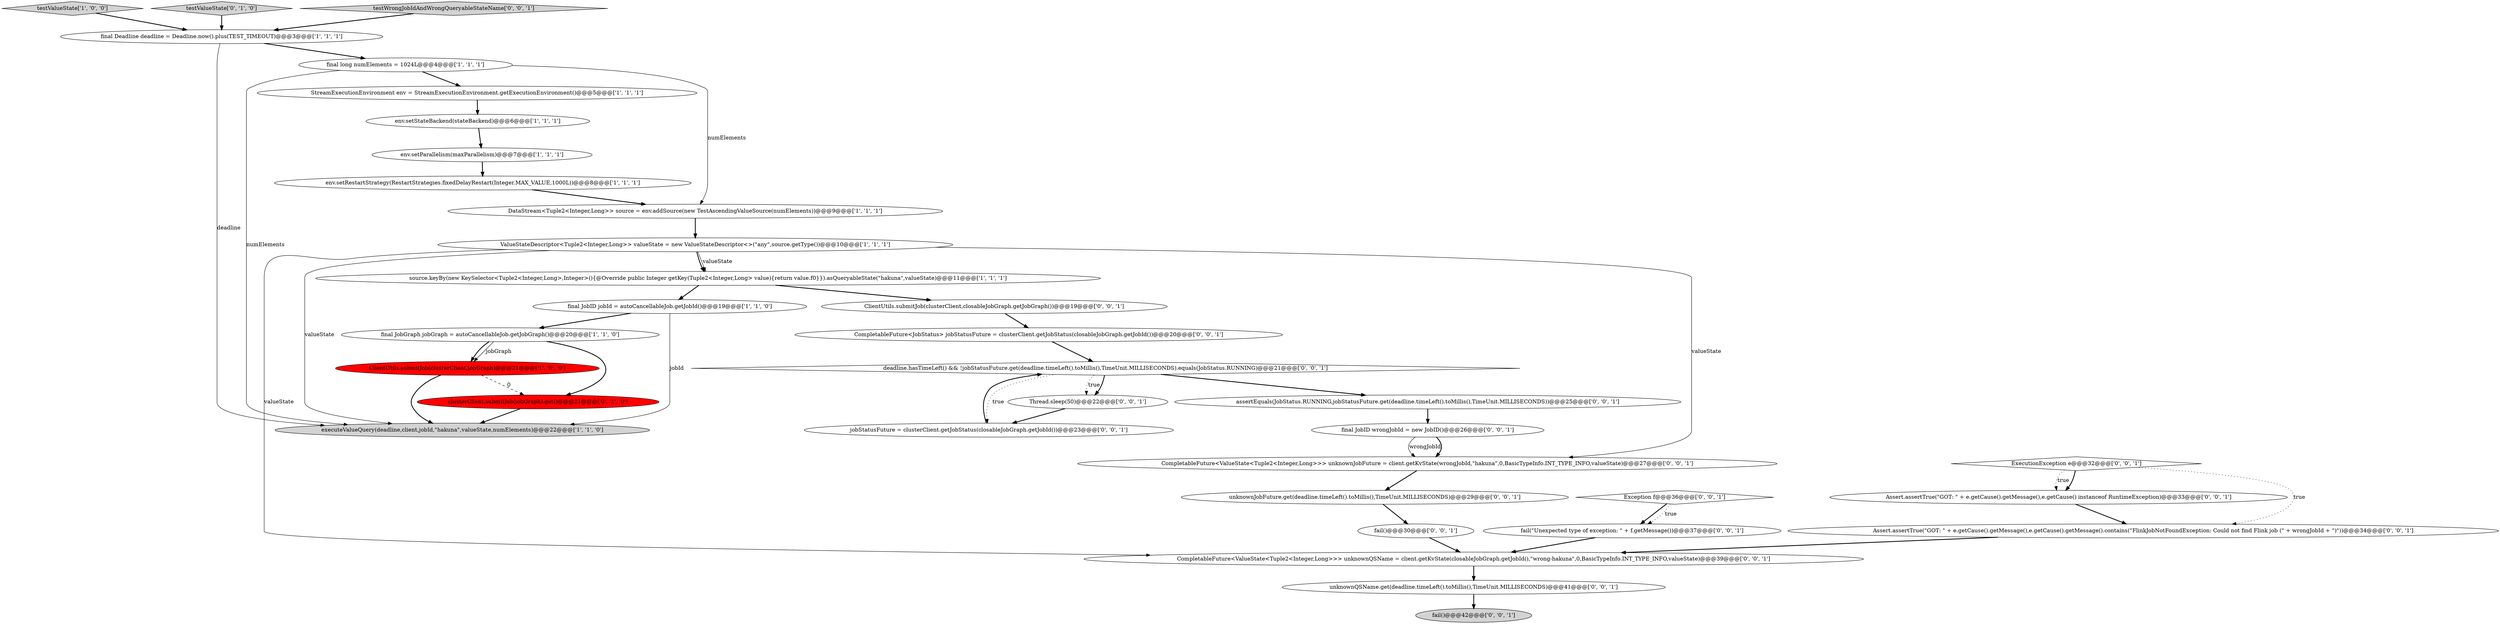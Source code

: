 digraph {
31 [style = filled, label = "ExecutionException e@@@32@@@['0', '0', '1']", fillcolor = white, shape = diamond image = "AAA0AAABBB3BBB"];
11 [style = filled, label = "ClientUtils.submitJob(clusterClient,jobGraph)@@@21@@@['1', '0', '0']", fillcolor = red, shape = ellipse image = "AAA1AAABBB1BBB"];
2 [style = filled, label = "env.setParallelism(maxParallelism)@@@7@@@['1', '1', '1']", fillcolor = white, shape = ellipse image = "AAA0AAABBB1BBB"];
34 [style = filled, label = "CompletableFuture<ValueState<Tuple2<Integer,Long>>> unknownQSName = client.getKvState(closableJobGraph.getJobId(),\"wrong-hakuna\",0,BasicTypeInfo.INT_TYPE_INFO,valueState)@@@39@@@['0', '0', '1']", fillcolor = white, shape = ellipse image = "AAA0AAABBB3BBB"];
24 [style = filled, label = "CompletableFuture<ValueState<Tuple2<Integer,Long>>> unknownJobFuture = client.getKvState(wrongJobId,\"hakuna\",0,BasicTypeInfo.INT_TYPE_INFO,valueState)@@@27@@@['0', '0', '1']", fillcolor = white, shape = ellipse image = "AAA0AAABBB3BBB"];
3 [style = filled, label = "final JobID jobId = autoCancellableJob.getJobId()@@@19@@@['1', '1', '0']", fillcolor = white, shape = ellipse image = "AAA0AAABBB1BBB"];
14 [style = filled, label = "clusterClient.submitJob(jobGraph).get()@@@21@@@['0', '1', '0']", fillcolor = red, shape = ellipse image = "AAA1AAABBB2BBB"];
25 [style = filled, label = "Exception f@@@36@@@['0', '0', '1']", fillcolor = white, shape = diamond image = "AAA0AAABBB3BBB"];
13 [style = filled, label = "source.keyBy(new KeySelector<Tuple2<Integer,Long>,Integer>(){@Override public Integer getKey(Tuple2<Integer,Long> value){return value.f0}}).asQueryableState(\"hakuna\",valueState)@@@11@@@['1', '1', '1']", fillcolor = white, shape = ellipse image = "AAA0AAABBB1BBB"];
7 [style = filled, label = "final Deadline deadline = Deadline.now().plus(TEST_TIMEOUT)@@@3@@@['1', '1', '1']", fillcolor = white, shape = ellipse image = "AAA0AAABBB1BBB"];
18 [style = filled, label = "Thread.sleep(50)@@@22@@@['0', '0', '1']", fillcolor = white, shape = ellipse image = "AAA0AAABBB3BBB"];
5 [style = filled, label = "final JobGraph jobGraph = autoCancellableJob.getJobGraph()@@@20@@@['1', '1', '0']", fillcolor = white, shape = ellipse image = "AAA0AAABBB1BBB"];
33 [style = filled, label = "jobStatusFuture = clusterClient.getJobStatus(closableJobGraph.getJobId())@@@23@@@['0', '0', '1']", fillcolor = white, shape = ellipse image = "AAA0AAABBB3BBB"];
4 [style = filled, label = "StreamExecutionEnvironment env = StreamExecutionEnvironment.getExecutionEnvironment()@@@5@@@['1', '1', '1']", fillcolor = white, shape = ellipse image = "AAA0AAABBB1BBB"];
19 [style = filled, label = "final JobID wrongJobId = new JobID()@@@26@@@['0', '0', '1']", fillcolor = white, shape = ellipse image = "AAA0AAABBB3BBB"];
22 [style = filled, label = "deadline.hasTimeLeft() && !jobStatusFuture.get(deadline.timeLeft().toMillis(),TimeUnit.MILLISECONDS).equals(JobStatus.RUNNING)@@@21@@@['0', '0', '1']", fillcolor = white, shape = diamond image = "AAA0AAABBB3BBB"];
28 [style = filled, label = "CompletableFuture<JobStatus> jobStatusFuture = clusterClient.getJobStatus(closableJobGraph.getJobId())@@@20@@@['0', '0', '1']", fillcolor = white, shape = ellipse image = "AAA0AAABBB3BBB"];
26 [style = filled, label = "fail()@@@30@@@['0', '0', '1']", fillcolor = white, shape = ellipse image = "AAA0AAABBB3BBB"];
0 [style = filled, label = "ValueStateDescriptor<Tuple2<Integer,Long>> valueState = new ValueStateDescriptor<>(\"any\",source.getType())@@@10@@@['1', '1', '1']", fillcolor = white, shape = ellipse image = "AAA0AAABBB1BBB"];
30 [style = filled, label = "assertEquals(JobStatus.RUNNING,jobStatusFuture.get(deadline.timeLeft().toMillis(),TimeUnit.MILLISECONDS))@@@25@@@['0', '0', '1']", fillcolor = white, shape = ellipse image = "AAA0AAABBB3BBB"];
9 [style = filled, label = "executeValueQuery(deadline,client,jobId,\"hakuna\",valueState,numElements)@@@22@@@['1', '1', '0']", fillcolor = lightgray, shape = ellipse image = "AAA0AAABBB1BBB"];
17 [style = filled, label = "unknownQSName.get(deadline.timeLeft().toMillis(),TimeUnit.MILLISECONDS)@@@41@@@['0', '0', '1']", fillcolor = white, shape = ellipse image = "AAA0AAABBB3BBB"];
16 [style = filled, label = "ClientUtils.submitJob(clusterClient,closableJobGraph.getJobGraph())@@@19@@@['0', '0', '1']", fillcolor = white, shape = ellipse image = "AAA0AAABBB3BBB"];
12 [style = filled, label = "env.setRestartStrategy(RestartStrategies.fixedDelayRestart(Integer.MAX_VALUE,1000L))@@@8@@@['1', '1', '1']", fillcolor = white, shape = ellipse image = "AAA0AAABBB1BBB"];
6 [style = filled, label = "testValueState['1', '0', '0']", fillcolor = lightgray, shape = diamond image = "AAA0AAABBB1BBB"];
15 [style = filled, label = "testValueState['0', '1', '0']", fillcolor = lightgray, shape = diamond image = "AAA0AAABBB2BBB"];
20 [style = filled, label = "fail()@@@42@@@['0', '0', '1']", fillcolor = lightgray, shape = ellipse image = "AAA0AAABBB3BBB"];
1 [style = filled, label = "env.setStateBackend(stateBackend)@@@6@@@['1', '1', '1']", fillcolor = white, shape = ellipse image = "AAA0AAABBB1BBB"];
10 [style = filled, label = "final long numElements = 1024L@@@4@@@['1', '1', '1']", fillcolor = white, shape = ellipse image = "AAA0AAABBB1BBB"];
8 [style = filled, label = "DataStream<Tuple2<Integer,Long>> source = env.addSource(new TestAscendingValueSource(numElements))@@@9@@@['1', '1', '1']", fillcolor = white, shape = ellipse image = "AAA0AAABBB1BBB"];
29 [style = filled, label = "unknownJobFuture.get(deadline.timeLeft().toMillis(),TimeUnit.MILLISECONDS)@@@29@@@['0', '0', '1']", fillcolor = white, shape = ellipse image = "AAA0AAABBB3BBB"];
23 [style = filled, label = "fail(\"Unexpected type of exception: \" + f.getMessage())@@@37@@@['0', '0', '1']", fillcolor = white, shape = ellipse image = "AAA0AAABBB3BBB"];
32 [style = filled, label = "testWrongJobIdAndWrongQueryableStateName['0', '0', '1']", fillcolor = lightgray, shape = diamond image = "AAA0AAABBB3BBB"];
27 [style = filled, label = "Assert.assertTrue(\"GOT: \" + e.getCause().getMessage(),e.getCause().getMessage().contains(\"FlinkJobNotFoundException: Could not find Flink job (\" + wrongJobId + \")\"))@@@34@@@['0', '0', '1']", fillcolor = white, shape = ellipse image = "AAA0AAABBB3BBB"];
21 [style = filled, label = "Assert.assertTrue(\"GOT: \" + e.getCause().getMessage(),e.getCause() instanceof RuntimeException)@@@33@@@['0', '0', '1']", fillcolor = white, shape = ellipse image = "AAA0AAABBB3BBB"];
3->9 [style = solid, label="jobId"];
22->18 [style = dotted, label="true"];
0->13 [style = bold, label=""];
15->7 [style = bold, label=""];
21->27 [style = bold, label=""];
7->10 [style = bold, label=""];
7->9 [style = solid, label="deadline"];
25->23 [style = bold, label=""];
26->34 [style = bold, label=""];
18->33 [style = bold, label=""];
0->34 [style = solid, label="valueState"];
22->33 [style = dotted, label="true"];
31->21 [style = bold, label=""];
24->29 [style = bold, label=""];
32->7 [style = bold, label=""];
5->14 [style = bold, label=""];
5->11 [style = solid, label="jobGraph"];
19->24 [style = solid, label="wrongJobId"];
11->9 [style = bold, label=""];
13->16 [style = bold, label=""];
22->30 [style = bold, label=""];
0->24 [style = solid, label="valueState"];
2->12 [style = bold, label=""];
19->24 [style = bold, label=""];
29->26 [style = bold, label=""];
8->0 [style = bold, label=""];
30->19 [style = bold, label=""];
31->21 [style = dotted, label="true"];
3->5 [style = bold, label=""];
22->18 [style = bold, label=""];
0->9 [style = solid, label="valueState"];
27->34 [style = bold, label=""];
16->28 [style = bold, label=""];
13->3 [style = bold, label=""];
12->8 [style = bold, label=""];
33->22 [style = bold, label=""];
11->14 [style = dashed, label="0"];
34->17 [style = bold, label=""];
31->27 [style = dotted, label="true"];
10->4 [style = bold, label=""];
23->34 [style = bold, label=""];
14->9 [style = bold, label=""];
1->2 [style = bold, label=""];
4->1 [style = bold, label=""];
5->11 [style = bold, label=""];
25->23 [style = dotted, label="true"];
0->13 [style = solid, label="valueState"];
6->7 [style = bold, label=""];
10->9 [style = solid, label="numElements"];
28->22 [style = bold, label=""];
10->8 [style = solid, label="numElements"];
17->20 [style = bold, label=""];
}

